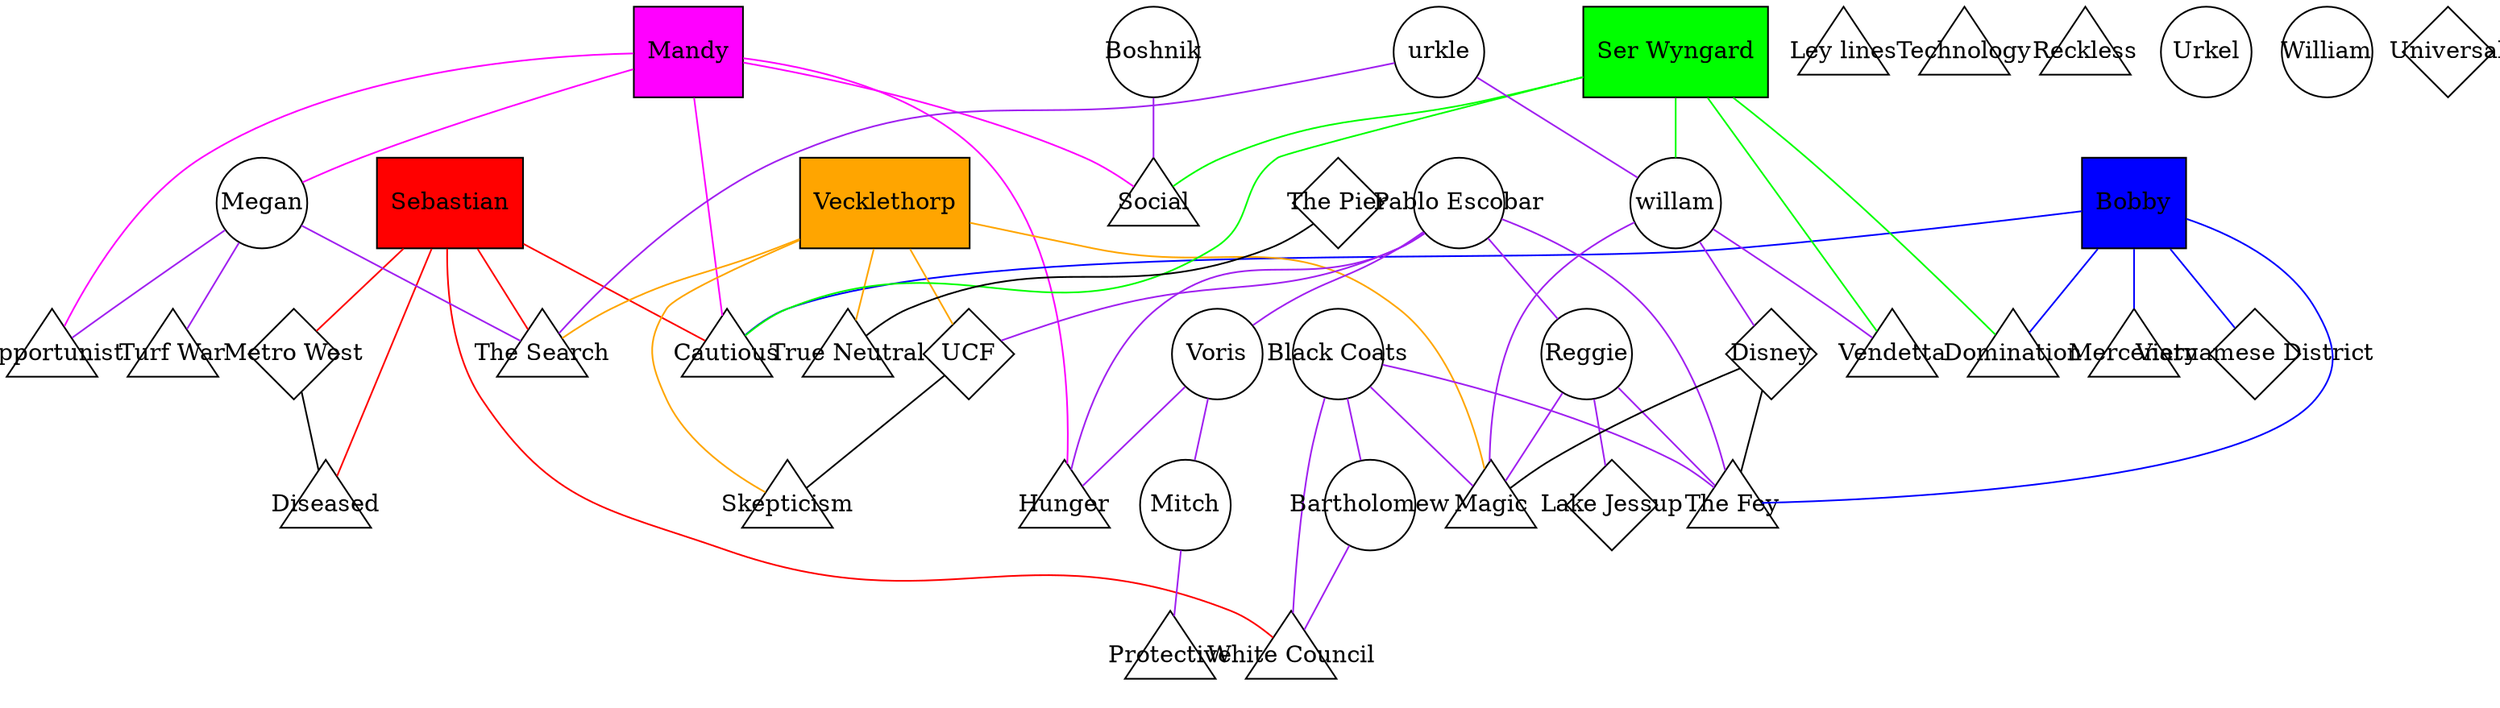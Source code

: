 graph might_of_aurora
{
	graph [overlap=scale]
	node [fixedsize="true", width="0.75", height="0.75"]

// ==================== PLAYER CHARACTERS ====================
	subgraph pcs
	{
		node [fixedsize="false", shape=box, style="filled"]
		mandy [label="Mandy", fillcolor="magenta"]
		bobby [label="Bobby", fillcolor="blue"]
		sebastian [label="Sebastian", fillcolor="red"]
		vecklethorp [label="Vecklethorp", fillcolor="orange"]
		wyngard [label="Ser Wyngard", fillcolor="green"]
	}

// ==================== ASPECTS ====================
	subgraph aspects
	{
		node [shape=triangle, regular=true]
		search [label="The Search"]
		war [label="Turf War"]
		magic [label="Magic"]
		fey [label="The Fey"]
		lines [label="Ley lines"]
		domination [label="Domination"]
		vendetta [label="Vendetta"]
		opportunist [label="Opportunist"]
		hunger [label="Hunger"]
		diseased [label="Diseased"]
		mercenary [label="Mercenary"]
		council [label="White Council"]
		cautious [label="Cautious"]
		neutral [label="True Neutral"]
		skepticism [label="Skepticism"]
		social [label="Social"]
		protective [label="Protective"]
		technology [label="Technology"]
		reckless [label="Reckless"]
	}

// ==================== FACES ====================
	subgraph faces
	{
		node [shape="circle"]
		urkel [label="Urkel"]
		megan [label="Megan"]
		william [label="William"]
		coats [label="Black Coats"]
		escobar [label="Pablo Escobar"]
		reggie [label="Reggie"]
		bartholomew [label="Bartholomew"]
		boshnik [label="Boshnik"]
		voris [label="Voris"]
		mitch [label="Mitch"]
	}

// ==================== LOCATIONS ====================
	subgraph locations
	{
		node [shape="diamond"]
		ucf [label="UCF"]
		universal [label="Universal"]
		disney [label="Disney"]
		pier [label="The Pier"]
		metro [label="Metro West"]
		jessup [label="Lake Jessup"]
		viet [label="Vietnamese District"]
	}

// ==================== PLAYER CHARACTER GROUPS ====================

	// Mandy (Travis)
	subgraph mandy_group
	{
		edge [color="magenta"]
		mandy
		mandy -- hunger
		mandy -- cautious
		mandy -- opportunist
		mandy -- social
		mandy -- megan
	}

	// Bobby (Steve)
	subgraph bobby_group
	{
		edge [color="blue"]
		bobby
		bobby -- fey
		bobby -- domination
		bobby -- cautious
		bobby -- mercenary
		bobby -- viet
	}

	// Sebastian (Roscoe)
	subgraph sebastian_group
	{
		edge [color="red"]
		sebastian

		// High Concept
		sebastian -- search

		// Motivation
		sebastian -- diseased

		// Trouble
		sebastian -- council

		// Aspects
		sebastian -- cautious

		// Locations
		sebastian -- metro

	}

	// Vecklethorp (Erik)
	subgraph vecklethorp_group
	{
		edge [color="orange"]
		vecklethorp
		vecklethorp -- search
		vecklethorp -- magic
		vecklethorp -- neutral
		vecklethorp -- skepticism
		vecklethorp -- ucf
	}

	// Wyngard (Chris)
	subgraph wyngard_group
	{
		edge [color="green"]
		wyngard
		wyngard -- vendetta
		wyngard -- domination
		wyngard -- cautious
		wyngard -- social
		wyngard -- willam
	}

// ==================== FACE GROUPS ====================
	subgraph npcs
	{
		edge [color="purple"]
		urkle -- search
		urkle -- willam
		megan -- search
		megan -- war
		megan -- opportunist
		willam -- vendetta
		willam -- disney
		willam -- magic
		coats -- magic
		coats -- bartholomew
		coats -- council
		coats -- fey
		escobar -- ucf
		escobar -- fey
		escobar -- voris
		escobar -- reggie
		escobar -- hunger
		reggie -- jessup
		reggie -- magic
		reggie -- fey
		bartholomew -- council
		boshnik -- social
		voris -- hunger
		voris -- mitch
		mitch -- protective
	}

// ==================== LOCATION GROUPS ====================

	subgraph locations
	{
		ucf -- skepticism
		disney -- fey
		disney -- magic
		pier -- neutral
		metro -- diseased
	}

}

/*graph g {
	a -- b
	a [label="hello",shape=ellipse,fillcolor="burlywood",style="filled"];
	b [label="graphviz",shape=box,fillcolor="palegreen",style="filled,rounded"];
}*/
